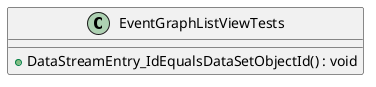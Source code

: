 @startuml
class EventGraphListViewTests {
    + DataStreamEntry_IdEqualsDataSetObjectId() : void
}
@enduml
